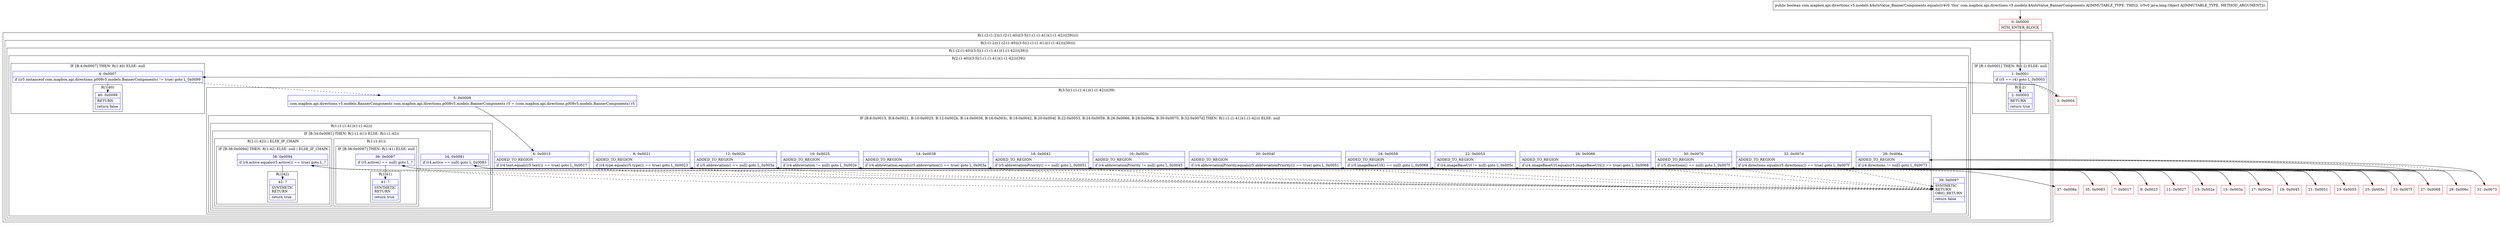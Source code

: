 digraph "CFG forcom.mapbox.api.directions.v5.models.$AutoValue_BannerComponents.equals(Ljava\/lang\/Object;)Z" {
subgraph cluster_Region_1913425951 {
label = "R(1:(2:(1:2)|(1:(2:(1:40)|(3:5|(1:(1:(1:41))(1:(1:42)))|39)))))";
node [shape=record,color=blue];
subgraph cluster_Region_1119044217 {
label = "R(2:(1:2)|(1:(2:(1:40)|(3:5|(1:(1:(1:41))(1:(1:42)))|39))))";
node [shape=record,color=blue];
subgraph cluster_IfRegion_210125324 {
label = "IF [B:1:0x0001] THEN: R(1:2) ELSE: null";
node [shape=record,color=blue];
Node_1 [shape=record,label="{1\:\ 0x0001|if (r5 == r4) goto L_0x0003\l}"];
subgraph cluster_Region_1289891398 {
label = "R(1:2)";
node [shape=record,color=blue];
Node_2 [shape=record,label="{2\:\ 0x0003|RETURN\l|return true\l}"];
}
}
subgraph cluster_Region_1517863853 {
label = "R(1:(2:(1:40)|(3:5|(1:(1:(1:41))(1:(1:42)))|39)))";
node [shape=record,color=blue];
subgraph cluster_Region_42000913 {
label = "R(2:(1:40)|(3:5|(1:(1:(1:41))(1:(1:42)))|39))";
node [shape=record,color=blue];
subgraph cluster_IfRegion_1017665135 {
label = "IF [B:4:0x0007] THEN: R(1:40) ELSE: null";
node [shape=record,color=blue];
Node_4 [shape=record,label="{4\:\ 0x0007|if ((r5 instanceof com.mapbox.api.directions.p008v5.models.BannerComponents) != true) goto L_0x0099\l}"];
subgraph cluster_Region_1634062242 {
label = "R(1:40)";
node [shape=record,color=blue];
Node_40 [shape=record,label="{40\:\ 0x0099|RETURN\l|return false\l}"];
}
}
subgraph cluster_Region_1953248191 {
label = "R(3:5|(1:(1:(1:41))(1:(1:42)))|39)";
node [shape=record,color=blue];
Node_5 [shape=record,label="{5\:\ 0x0009|com.mapbox.api.directions.v5.models.BannerComponents com.mapbox.api.directions.p008v5.models.BannerComponents r5 = (com.mapbox.api.directions.p008v5.models.BannerComponents) r5\l}"];
subgraph cluster_IfRegion_1275123369 {
label = "IF [B:6:0x0015, B:8:0x0021, B:10:0x0025, B:12:0x002b, B:14:0x0038, B:16:0x003c, B:18:0x0042, B:20:0x004f, B:22:0x0053, B:24:0x0059, B:26:0x0066, B:28:0x006a, B:30:0x0070, B:32:0x007d] THEN: R(1:(1:(1:41))(1:(1:42))) ELSE: null";
node [shape=record,color=blue];
Node_6 [shape=record,label="{6\:\ 0x0015|ADDED_TO_REGION\l|if (r4.text.equals(r5.text()) == true) goto L_0x0017\l}"];
Node_8 [shape=record,label="{8\:\ 0x0021|ADDED_TO_REGION\l|if (r4.type.equals(r5.type()) == true) goto L_0x0023\l}"];
Node_10 [shape=record,label="{10\:\ 0x0025|ADDED_TO_REGION\l|if (r4.abbreviation != null) goto L_0x002e\l}"];
Node_12 [shape=record,label="{12\:\ 0x002b|ADDED_TO_REGION\l|if (r5.abbreviation() == null) goto L_0x003a\l}"];
Node_14 [shape=record,label="{14\:\ 0x0038|ADDED_TO_REGION\l|if (r4.abbreviation.equals(r5.abbreviation()) == true) goto L_0x003a\l}"];
Node_16 [shape=record,label="{16\:\ 0x003c|ADDED_TO_REGION\l|if (r4.abbreviationPriority != null) goto L_0x0045\l}"];
Node_18 [shape=record,label="{18\:\ 0x0042|ADDED_TO_REGION\l|if (r5.abbreviationPriority() == null) goto L_0x0051\l}"];
Node_20 [shape=record,label="{20\:\ 0x004f|ADDED_TO_REGION\l|if (r4.abbreviationPriority.equals(r5.abbreviationPriority()) == true) goto L_0x0051\l}"];
Node_22 [shape=record,label="{22\:\ 0x0053|ADDED_TO_REGION\l|if (r4.imageBaseUrl != null) goto L_0x005c\l}"];
Node_24 [shape=record,label="{24\:\ 0x0059|ADDED_TO_REGION\l|if (r5.imageBaseUrl() == null) goto L_0x0068\l}"];
Node_26 [shape=record,label="{26\:\ 0x0066|ADDED_TO_REGION\l|if (r4.imageBaseUrl.equals(r5.imageBaseUrl()) == true) goto L_0x0068\l}"];
Node_28 [shape=record,label="{28\:\ 0x006a|ADDED_TO_REGION\l|if (r4.directions != null) goto L_0x0073\l}"];
Node_30 [shape=record,label="{30\:\ 0x0070|ADDED_TO_REGION\l|if (r5.directions() == null) goto L_0x007f\l}"];
Node_32 [shape=record,label="{32\:\ 0x007d|ADDED_TO_REGION\l|if (r4.directions.equals(r5.directions()) == true) goto L_0x007f\l}"];
subgraph cluster_Region_2107383176 {
label = "R(1:(1:(1:41))(1:(1:42)))";
node [shape=record,color=blue];
subgraph cluster_IfRegion_2013915200 {
label = "IF [B:34:0x0081] THEN: R(1:(1:41)) ELSE: R(1:(1:42))";
node [shape=record,color=blue];
Node_34 [shape=record,label="{34\:\ 0x0081|if (r4.active == null) goto L_0x0083\l}"];
subgraph cluster_Region_116183552 {
label = "R(1:(1:41))";
node [shape=record,color=blue];
subgraph cluster_IfRegion_1153924436 {
label = "IF [B:36:0x0087] THEN: R(1:41) ELSE: null";
node [shape=record,color=blue];
Node_36 [shape=record,label="{36\:\ 0x0087|if (r5.active() == null) goto L_?\l}"];
subgraph cluster_Region_1228604832 {
label = "R(1:41)";
node [shape=record,color=blue];
Node_41 [shape=record,label="{41\:\ ?|SYNTHETIC\lRETURN\l|return true\l}"];
}
}
}
subgraph cluster_Region_1423319378 {
label = "R(1:(1:42)) | ELSE_IF_CHAIN\l";
node [shape=record,color=blue];
subgraph cluster_IfRegion_1630500144 {
label = "IF [B:38:0x0094] THEN: R(1:42) ELSE: null | ELSE_IF_CHAIN\l";
node [shape=record,color=blue];
Node_38 [shape=record,label="{38\:\ 0x0094|if (r4.active.equals(r5.active()) == true) goto L_?\l}"];
subgraph cluster_Region_1672124512 {
label = "R(1:42)";
node [shape=record,color=blue];
Node_42 [shape=record,label="{42\:\ ?|SYNTHETIC\lRETURN\l|return true\l}"];
}
}
}
}
}
}
Node_39 [shape=record,label="{39\:\ 0x0097|SYNTHETIC\lRETURN\lORIG_RETURN\l|return false\l}"];
}
}
}
}
}
Node_0 [shape=record,color=red,label="{0\:\ 0x0000|MTH_ENTER_BLOCK\l}"];
Node_3 [shape=record,color=red,label="{3\:\ 0x0004}"];
Node_7 [shape=record,color=red,label="{7\:\ 0x0017}"];
Node_9 [shape=record,color=red,label="{9\:\ 0x0023}"];
Node_11 [shape=record,color=red,label="{11\:\ 0x0027}"];
Node_13 [shape=record,color=red,label="{13\:\ 0x002e}"];
Node_15 [shape=record,color=red,label="{15\:\ 0x003a}"];
Node_17 [shape=record,color=red,label="{17\:\ 0x003e}"];
Node_19 [shape=record,color=red,label="{19\:\ 0x0045}"];
Node_21 [shape=record,color=red,label="{21\:\ 0x0051}"];
Node_23 [shape=record,color=red,label="{23\:\ 0x0055}"];
Node_25 [shape=record,color=red,label="{25\:\ 0x005c}"];
Node_27 [shape=record,color=red,label="{27\:\ 0x0068}"];
Node_29 [shape=record,color=red,label="{29\:\ 0x006c}"];
Node_31 [shape=record,color=red,label="{31\:\ 0x0073}"];
Node_33 [shape=record,color=red,label="{33\:\ 0x007f}"];
Node_35 [shape=record,color=red,label="{35\:\ 0x0083}"];
Node_37 [shape=record,color=red,label="{37\:\ 0x008a}"];
MethodNode[shape=record,label="{public boolean com.mapbox.api.directions.v5.models.$AutoValue_BannerComponents.equals((r4v0 'this' com.mapbox.api.directions.v5.models.$AutoValue_BannerComponents A[IMMUTABLE_TYPE, THIS]), (r5v0 java.lang.Object A[IMMUTABLE_TYPE, METHOD_ARGUMENT])) }"];
MethodNode -> Node_0;
Node_1 -> Node_2;
Node_1 -> Node_3[style=dashed];
Node_4 -> Node_5[style=dashed];
Node_4 -> Node_40;
Node_5 -> Node_6;
Node_6 -> Node_7;
Node_6 -> Node_39[style=dashed];
Node_8 -> Node_9;
Node_8 -> Node_39[style=dashed];
Node_10 -> Node_11[style=dashed];
Node_10 -> Node_13;
Node_12 -> Node_39[style=dashed];
Node_12 -> Node_15;
Node_14 -> Node_15;
Node_14 -> Node_39[style=dashed];
Node_16 -> Node_17[style=dashed];
Node_16 -> Node_19;
Node_18 -> Node_39[style=dashed];
Node_18 -> Node_21;
Node_20 -> Node_21;
Node_20 -> Node_39[style=dashed];
Node_22 -> Node_23[style=dashed];
Node_22 -> Node_25;
Node_24 -> Node_39[style=dashed];
Node_24 -> Node_27;
Node_26 -> Node_27;
Node_26 -> Node_39[style=dashed];
Node_28 -> Node_29[style=dashed];
Node_28 -> Node_31;
Node_30 -> Node_39[style=dashed];
Node_30 -> Node_33;
Node_32 -> Node_33;
Node_32 -> Node_39[style=dashed];
Node_34 -> Node_35;
Node_34 -> Node_37[style=dashed];
Node_36 -> Node_39[style=dashed];
Node_36 -> Node_41;
Node_38 -> Node_39[style=dashed];
Node_38 -> Node_42;
Node_0 -> Node_1;
Node_3 -> Node_4;
Node_7 -> Node_8;
Node_9 -> Node_10;
Node_11 -> Node_12;
Node_13 -> Node_14;
Node_15 -> Node_16;
Node_17 -> Node_18;
Node_19 -> Node_20;
Node_21 -> Node_22;
Node_23 -> Node_24;
Node_25 -> Node_26;
Node_27 -> Node_28;
Node_29 -> Node_30;
Node_31 -> Node_32;
Node_33 -> Node_34;
Node_35 -> Node_36;
Node_37 -> Node_38;
}

